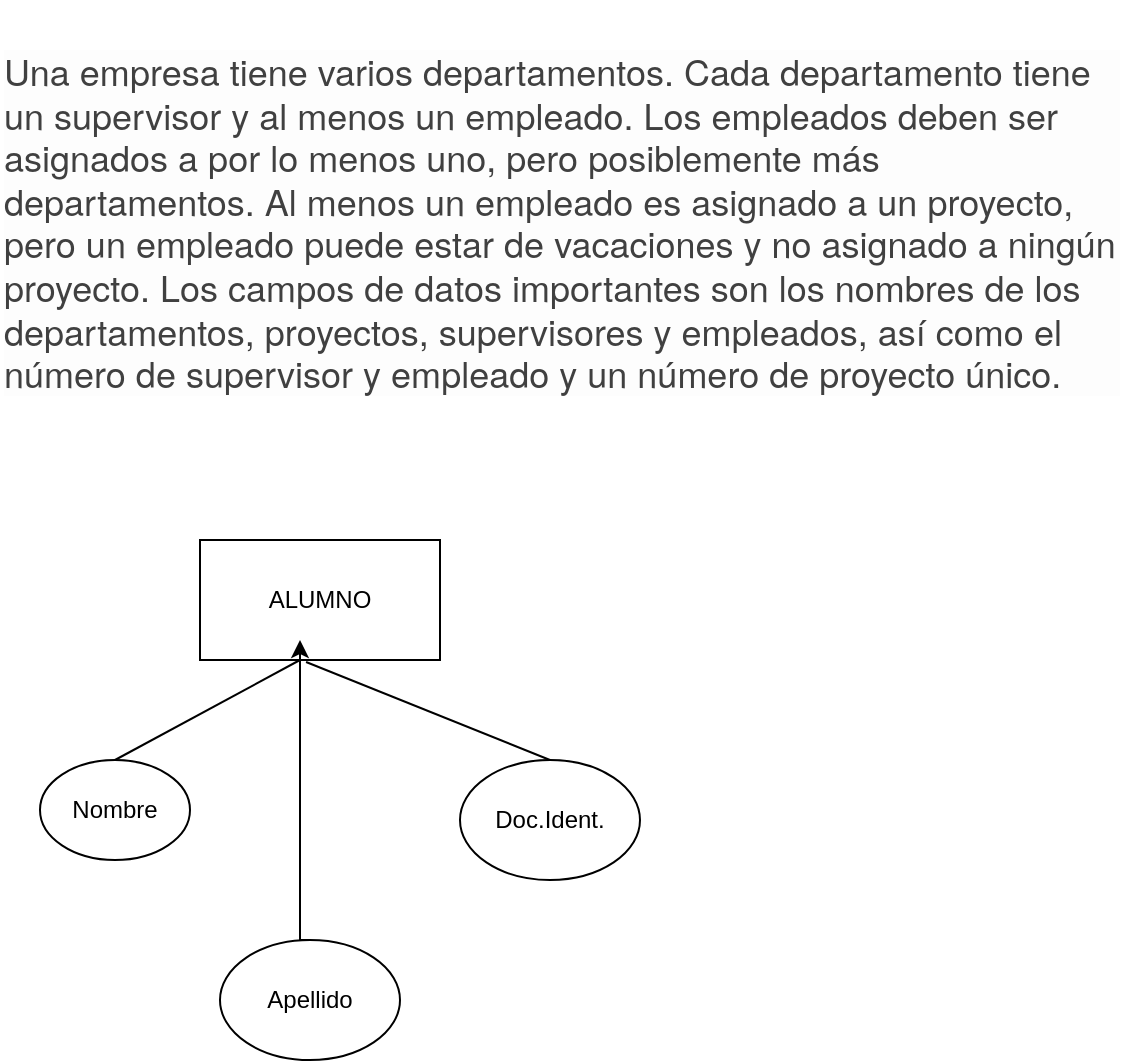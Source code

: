 <mxfile version="22.1.17" type="github">
  <diagram id="R2lEEEUBdFMjLlhIrx00" name="Page-1">
    <mxGraphModel dx="1434" dy="760" grid="1" gridSize="10" guides="1" tooltips="1" connect="1" arrows="1" fold="1" page="1" pageScale="1" pageWidth="850" pageHeight="1100" math="0" shadow="0" extFonts="Permanent Marker^https://fonts.googleapis.com/css?family=Permanent+Marker">
      <root>
        <mxCell id="0" />
        <mxCell id="1" parent="0" />
        <mxCell id="Y6wzTD3312t-Q8md6YEm-3" value="&lt;p style=&quot;color: rgb(64, 64, 64); font-family: Raleway, &amp;quot;Helvetica Neue&amp;quot;, sans-serif; font-size: 18px; font-style: normal; font-variant-ligatures: normal; font-variant-caps: normal; font-weight: 400; letter-spacing: normal; orphans: 2; text-align: start; text-indent: 0px; text-transform: none; widows: 2; word-spacing: 0px; -webkit-text-stroke-width: 0px; background-color: rgb(253, 253, 253); text-decoration-thickness: initial; text-decoration-style: initial; text-decoration-color: initial;&quot;&gt;Una empresa tiene varios departamentos. Cada departamento tiene un supervisor y al menos un empleado. Los empleados deben ser asignados a por lo menos uno, pero posiblemente más departamentos. Al menos un empleado es asignado a un proyecto, pero un empleado puede estar de vacaciones y no asignado a ningún proyecto. Los campos de datos importantes son los nombres de los departamentos, proyectos, supervisores y empleados, así como el número de supervisor y empleado y un número de proyecto único.&lt;/p&gt;&lt;br class=&quot;Apple-interchange-newline&quot;&gt;" style="text;whiteSpace=wrap;html=1;" vertex="1" parent="1">
          <mxGeometry x="30" y="20" width="560" height="270" as="geometry" />
        </mxCell>
        <mxCell id="Y6wzTD3312t-Q8md6YEm-4" value="ALUMNO" style="rounded=0;whiteSpace=wrap;html=1;" vertex="1" parent="1">
          <mxGeometry x="130" y="290" width="120" height="60" as="geometry" />
        </mxCell>
        <mxCell id="Y6wzTD3312t-Q8md6YEm-5" value="Nombre" style="ellipse;whiteSpace=wrap;html=1;" vertex="1" parent="1">
          <mxGeometry x="50" y="400" width="75" height="50" as="geometry" />
        </mxCell>
        <mxCell id="Y6wzTD3312t-Q8md6YEm-6" value="Doc.Ident." style="ellipse;whiteSpace=wrap;html=1;" vertex="1" parent="1">
          <mxGeometry x="260" y="400" width="90" height="60" as="geometry" />
        </mxCell>
        <mxCell id="Y6wzTD3312t-Q8md6YEm-9" style="edgeStyle=orthogonalEdgeStyle;rounded=0;orthogonalLoop=1;jettySize=auto;html=1;exitX=0.5;exitY=0;exitDx=0;exitDy=0;" edge="1" parent="1" source="Y6wzTD3312t-Q8md6YEm-7">
          <mxGeometry relative="1" as="geometry">
            <mxPoint x="180" y="340" as="targetPoint" />
            <Array as="points">
              <mxPoint x="180" y="490" />
            </Array>
          </mxGeometry>
        </mxCell>
        <mxCell id="Y6wzTD3312t-Q8md6YEm-7" value="Apellido" style="ellipse;whiteSpace=wrap;html=1;" vertex="1" parent="1">
          <mxGeometry x="140" y="490" width="90" height="60" as="geometry" />
        </mxCell>
        <mxCell id="Y6wzTD3312t-Q8md6YEm-8" value="" style="endArrow=none;html=1;rounded=0;exitX=0.5;exitY=0;exitDx=0;exitDy=0;" edge="1" parent="1" source="Y6wzTD3312t-Q8md6YEm-5" target="Y6wzTD3312t-Q8md6YEm-4">
          <mxGeometry width="50" height="50" relative="1" as="geometry">
            <mxPoint x="400" y="420" as="sourcePoint" />
            <mxPoint x="450" y="370" as="targetPoint" />
            <Array as="points">
              <mxPoint x="180" y="350" />
            </Array>
          </mxGeometry>
        </mxCell>
        <mxCell id="Y6wzTD3312t-Q8md6YEm-11" value="" style="endArrow=none;html=1;rounded=0;exitX=0.5;exitY=0;exitDx=0;exitDy=0;entryX=0.442;entryY=1.017;entryDx=0;entryDy=0;entryPerimeter=0;" edge="1" parent="1" source="Y6wzTD3312t-Q8md6YEm-6" target="Y6wzTD3312t-Q8md6YEm-4">
          <mxGeometry width="50" height="50" relative="1" as="geometry">
            <mxPoint x="400" y="420" as="sourcePoint" />
            <mxPoint x="450" y="370" as="targetPoint" />
          </mxGeometry>
        </mxCell>
      </root>
    </mxGraphModel>
  </diagram>
</mxfile>

